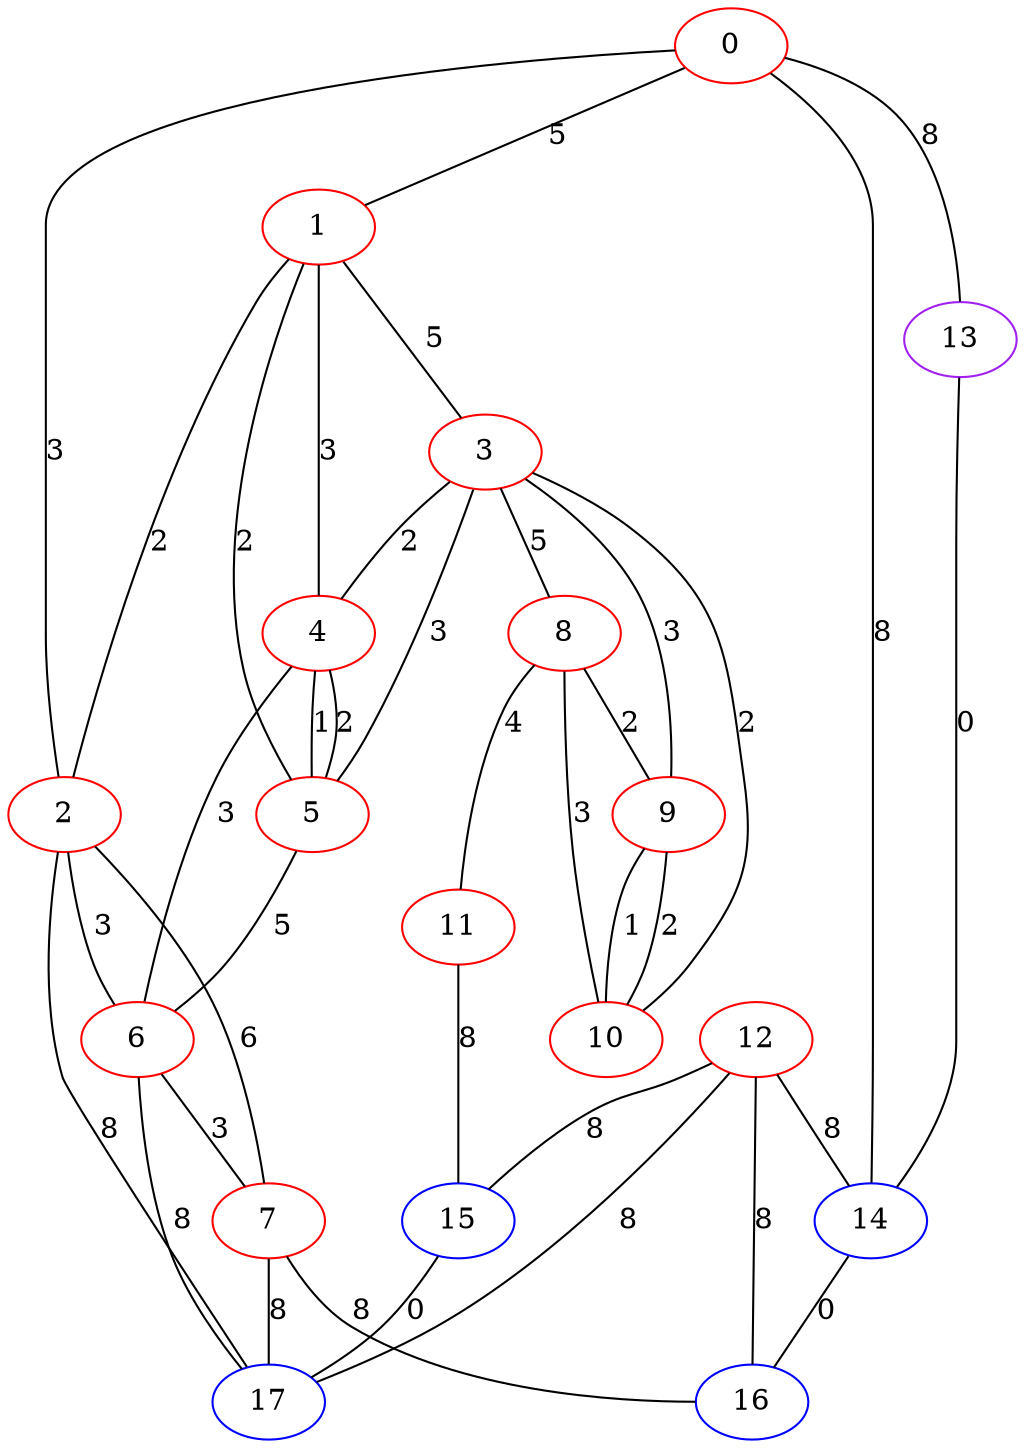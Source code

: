 graph "" {
0 [color=red, weight=1];
1 [color=red, weight=1];
2 [color=red, weight=1];
3 [color=red, weight=1];
4 [color=red, weight=1];
5 [color=red, weight=1];
6 [color=red, weight=1];
7 [color=red, weight=1];
8 [color=red, weight=1];
9 [color=red, weight=1];
10 [color=red, weight=1];
11 [color=red, weight=1];
12 [color=red, weight=1];
13 [color=purple, weight=4];
14 [color=blue, weight=3];
15 [color=blue, weight=3];
16 [color=blue, weight=3];
17 [color=blue, weight=3];
0 -- 1  [key=0, label=5];
0 -- 2  [key=0, label=3];
0 -- 13  [key=0, label=8];
0 -- 14  [key=0, label=8];
1 -- 2  [key=0, label=2];
1 -- 3  [key=0, label=5];
1 -- 4  [key=0, label=3];
1 -- 5  [key=0, label=2];
2 -- 17  [key=0, label=8];
2 -- 6  [key=0, label=3];
2 -- 7  [key=0, label=6];
3 -- 4  [key=0, label=2];
3 -- 5  [key=0, label=3];
3 -- 8  [key=0, label=5];
3 -- 9  [key=0, label=3];
3 -- 10  [key=0, label=2];
4 -- 5  [key=0, label=2];
4 -- 5  [key=1, label=1];
4 -- 6  [key=0, label=3];
5 -- 6  [key=0, label=5];
6 -- 17  [key=0, label=8];
6 -- 7  [key=0, label=3];
7 -- 16  [key=0, label=8];
7 -- 17  [key=0, label=8];
8 -- 9  [key=0, label=2];
8 -- 10  [key=0, label=3];
8 -- 11  [key=0, label=4];
9 -- 10  [key=0, label=2];
9 -- 10  [key=1, label=1];
11 -- 15  [key=0, label=8];
12 -- 16  [key=0, label=8];
12 -- 17  [key=0, label=8];
12 -- 14  [key=0, label=8];
12 -- 15  [key=0, label=8];
13 -- 14  [key=0, label=0];
14 -- 16  [key=0, label=0];
15 -- 17  [key=0, label=0];
}
